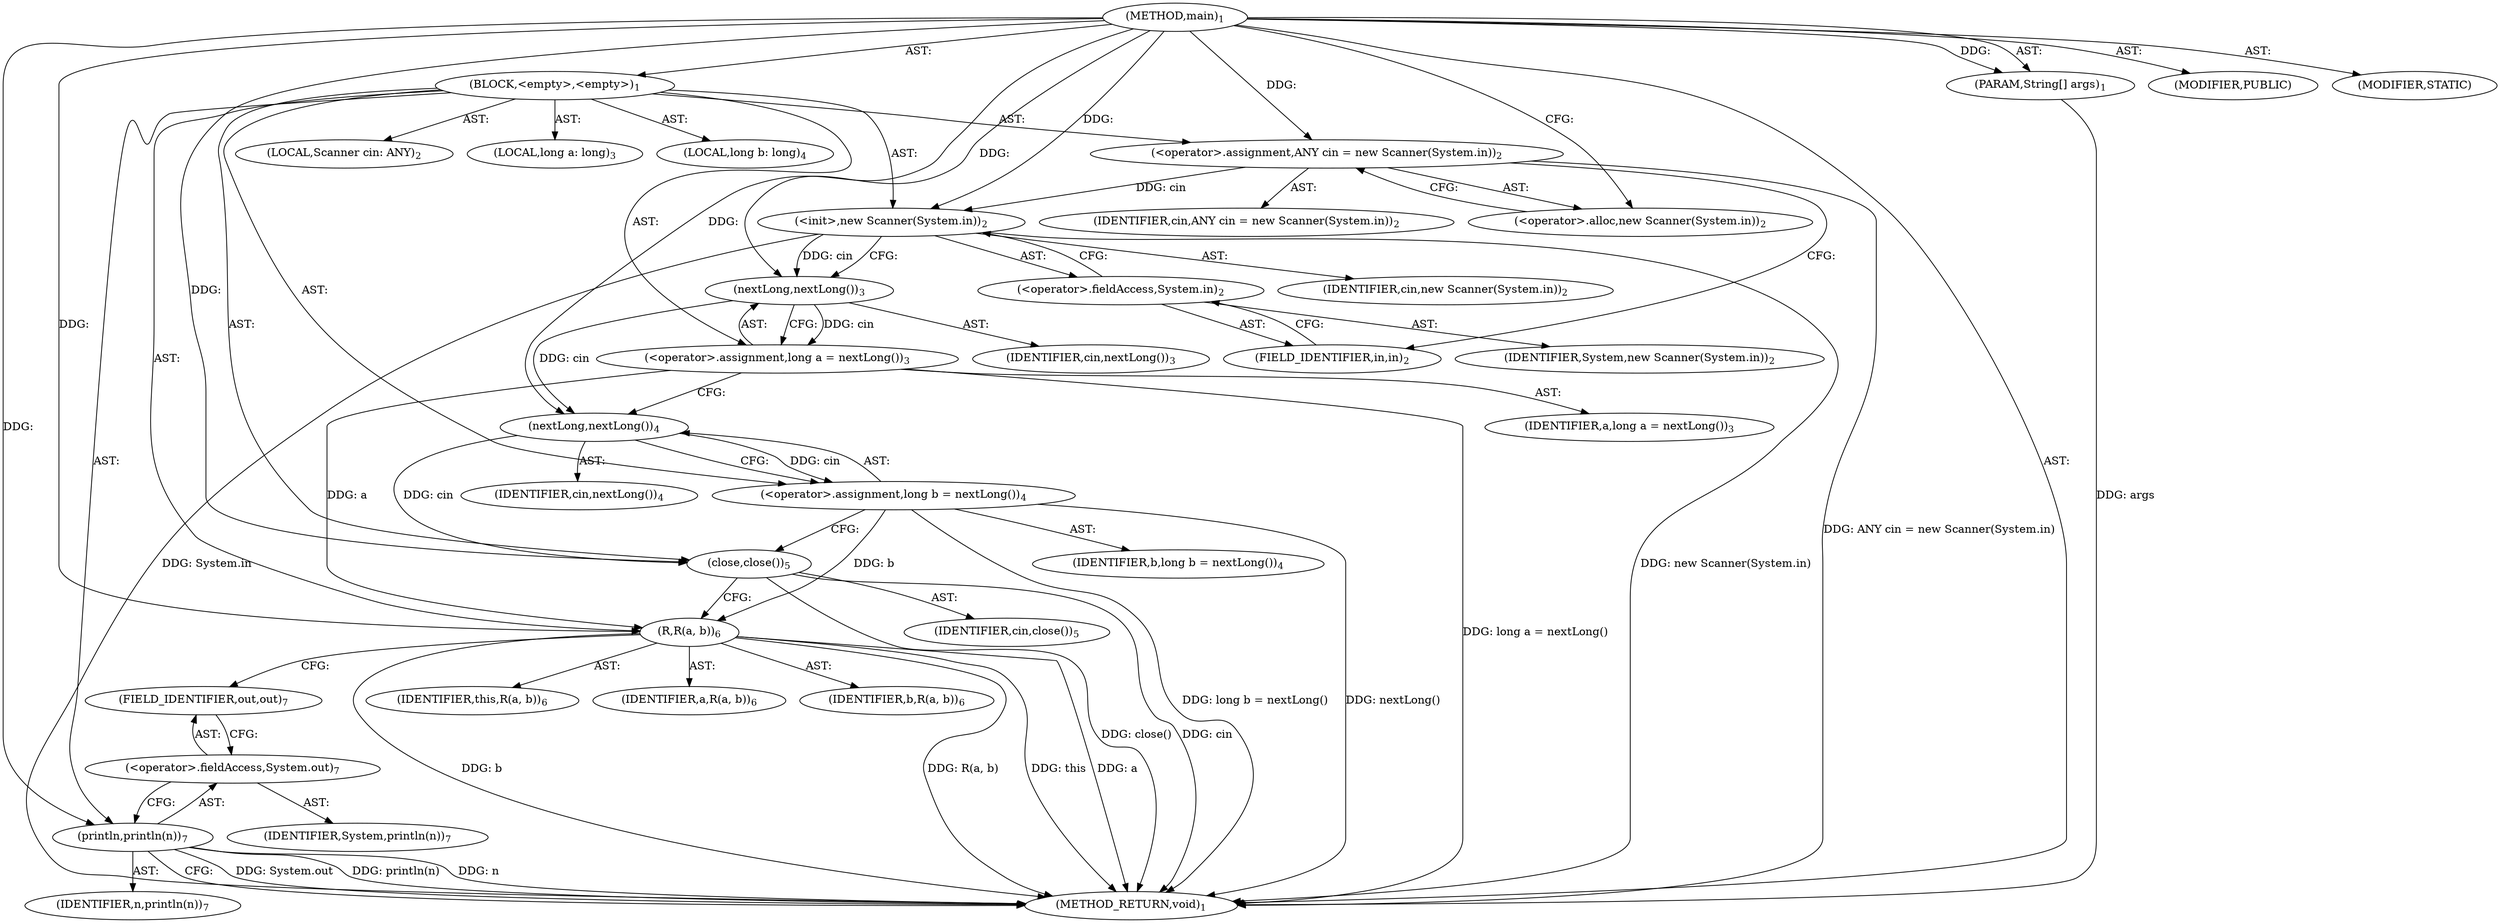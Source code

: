 digraph "main" {  
"19" [label = <(METHOD,main)<SUB>1</SUB>> ]
"20" [label = <(PARAM,String[] args)<SUB>1</SUB>> ]
"21" [label = <(BLOCK,&lt;empty&gt;,&lt;empty&gt;)<SUB>1</SUB>> ]
"4" [label = <(LOCAL,Scanner cin: ANY)<SUB>2</SUB>> ]
"22" [label = <(&lt;operator&gt;.assignment,ANY cin = new Scanner(System.in))<SUB>2</SUB>> ]
"23" [label = <(IDENTIFIER,cin,ANY cin = new Scanner(System.in))<SUB>2</SUB>> ]
"24" [label = <(&lt;operator&gt;.alloc,new Scanner(System.in))<SUB>2</SUB>> ]
"25" [label = <(&lt;init&gt;,new Scanner(System.in))<SUB>2</SUB>> ]
"3" [label = <(IDENTIFIER,cin,new Scanner(System.in))<SUB>2</SUB>> ]
"26" [label = <(&lt;operator&gt;.fieldAccess,System.in)<SUB>2</SUB>> ]
"27" [label = <(IDENTIFIER,System,new Scanner(System.in))<SUB>2</SUB>> ]
"28" [label = <(FIELD_IDENTIFIER,in,in)<SUB>2</SUB>> ]
"29" [label = <(LOCAL,long a: long)<SUB>3</SUB>> ]
"30" [label = <(&lt;operator&gt;.assignment,long a = nextLong())<SUB>3</SUB>> ]
"31" [label = <(IDENTIFIER,a,long a = nextLong())<SUB>3</SUB>> ]
"32" [label = <(nextLong,nextLong())<SUB>3</SUB>> ]
"33" [label = <(IDENTIFIER,cin,nextLong())<SUB>3</SUB>> ]
"34" [label = <(LOCAL,long b: long)<SUB>4</SUB>> ]
"35" [label = <(&lt;operator&gt;.assignment,long b = nextLong())<SUB>4</SUB>> ]
"36" [label = <(IDENTIFIER,b,long b = nextLong())<SUB>4</SUB>> ]
"37" [label = <(nextLong,nextLong())<SUB>4</SUB>> ]
"38" [label = <(IDENTIFIER,cin,nextLong())<SUB>4</SUB>> ]
"39" [label = <(close,close())<SUB>5</SUB>> ]
"40" [label = <(IDENTIFIER,cin,close())<SUB>5</SUB>> ]
"41" [label = <(R,R(a, b))<SUB>6</SUB>> ]
"42" [label = <(IDENTIFIER,this,R(a, b))<SUB>6</SUB>> ]
"43" [label = <(IDENTIFIER,a,R(a, b))<SUB>6</SUB>> ]
"44" [label = <(IDENTIFIER,b,R(a, b))<SUB>6</SUB>> ]
"45" [label = <(println,println(n))<SUB>7</SUB>> ]
"46" [label = <(&lt;operator&gt;.fieldAccess,System.out)<SUB>7</SUB>> ]
"47" [label = <(IDENTIFIER,System,println(n))<SUB>7</SUB>> ]
"48" [label = <(FIELD_IDENTIFIER,out,out)<SUB>7</SUB>> ]
"49" [label = <(IDENTIFIER,n,println(n))<SUB>7</SUB>> ]
"50" [label = <(MODIFIER,PUBLIC)> ]
"51" [label = <(MODIFIER,STATIC)> ]
"52" [label = <(METHOD_RETURN,void)<SUB>1</SUB>> ]
  "19" -> "20"  [ label = "AST: "] 
  "19" -> "21"  [ label = "AST: "] 
  "19" -> "50"  [ label = "AST: "] 
  "19" -> "51"  [ label = "AST: "] 
  "19" -> "52"  [ label = "AST: "] 
  "21" -> "4"  [ label = "AST: "] 
  "21" -> "22"  [ label = "AST: "] 
  "21" -> "25"  [ label = "AST: "] 
  "21" -> "29"  [ label = "AST: "] 
  "21" -> "30"  [ label = "AST: "] 
  "21" -> "34"  [ label = "AST: "] 
  "21" -> "35"  [ label = "AST: "] 
  "21" -> "39"  [ label = "AST: "] 
  "21" -> "41"  [ label = "AST: "] 
  "21" -> "45"  [ label = "AST: "] 
  "22" -> "23"  [ label = "AST: "] 
  "22" -> "24"  [ label = "AST: "] 
  "25" -> "3"  [ label = "AST: "] 
  "25" -> "26"  [ label = "AST: "] 
  "26" -> "27"  [ label = "AST: "] 
  "26" -> "28"  [ label = "AST: "] 
  "30" -> "31"  [ label = "AST: "] 
  "30" -> "32"  [ label = "AST: "] 
  "32" -> "33"  [ label = "AST: "] 
  "35" -> "36"  [ label = "AST: "] 
  "35" -> "37"  [ label = "AST: "] 
  "37" -> "38"  [ label = "AST: "] 
  "39" -> "40"  [ label = "AST: "] 
  "41" -> "42"  [ label = "AST: "] 
  "41" -> "43"  [ label = "AST: "] 
  "41" -> "44"  [ label = "AST: "] 
  "45" -> "46"  [ label = "AST: "] 
  "45" -> "49"  [ label = "AST: "] 
  "46" -> "47"  [ label = "AST: "] 
  "46" -> "48"  [ label = "AST: "] 
  "22" -> "28"  [ label = "CFG: "] 
  "25" -> "32"  [ label = "CFG: "] 
  "30" -> "37"  [ label = "CFG: "] 
  "35" -> "39"  [ label = "CFG: "] 
  "39" -> "41"  [ label = "CFG: "] 
  "41" -> "48"  [ label = "CFG: "] 
  "45" -> "52"  [ label = "CFG: "] 
  "24" -> "22"  [ label = "CFG: "] 
  "26" -> "25"  [ label = "CFG: "] 
  "32" -> "30"  [ label = "CFG: "] 
  "37" -> "35"  [ label = "CFG: "] 
  "46" -> "45"  [ label = "CFG: "] 
  "28" -> "26"  [ label = "CFG: "] 
  "48" -> "46"  [ label = "CFG: "] 
  "19" -> "24"  [ label = "CFG: "] 
  "20" -> "52"  [ label = "DDG: args"] 
  "22" -> "52"  [ label = "DDG: ANY cin = new Scanner(System.in)"] 
  "25" -> "52"  [ label = "DDG: System.in"] 
  "25" -> "52"  [ label = "DDG: new Scanner(System.in)"] 
  "30" -> "52"  [ label = "DDG: long a = nextLong()"] 
  "35" -> "52"  [ label = "DDG: nextLong()"] 
  "35" -> "52"  [ label = "DDG: long b = nextLong()"] 
  "39" -> "52"  [ label = "DDG: cin"] 
  "39" -> "52"  [ label = "DDG: close()"] 
  "41" -> "52"  [ label = "DDG: a"] 
  "41" -> "52"  [ label = "DDG: b"] 
  "41" -> "52"  [ label = "DDG: R(a, b)"] 
  "45" -> "52"  [ label = "DDG: System.out"] 
  "45" -> "52"  [ label = "DDG: println(n)"] 
  "45" -> "52"  [ label = "DDG: n"] 
  "41" -> "52"  [ label = "DDG: this"] 
  "19" -> "20"  [ label = "DDG: "] 
  "19" -> "22"  [ label = "DDG: "] 
  "32" -> "30"  [ label = "DDG: cin"] 
  "37" -> "35"  [ label = "DDG: cin"] 
  "22" -> "25"  [ label = "DDG: cin"] 
  "19" -> "25"  [ label = "DDG: "] 
  "37" -> "39"  [ label = "DDG: cin"] 
  "19" -> "39"  [ label = "DDG: "] 
  "19" -> "41"  [ label = "DDG: "] 
  "30" -> "41"  [ label = "DDG: a"] 
  "35" -> "41"  [ label = "DDG: b"] 
  "19" -> "45"  [ label = "DDG: "] 
  "25" -> "32"  [ label = "DDG: cin"] 
  "19" -> "32"  [ label = "DDG: "] 
  "32" -> "37"  [ label = "DDG: cin"] 
  "19" -> "37"  [ label = "DDG: "] 
}
